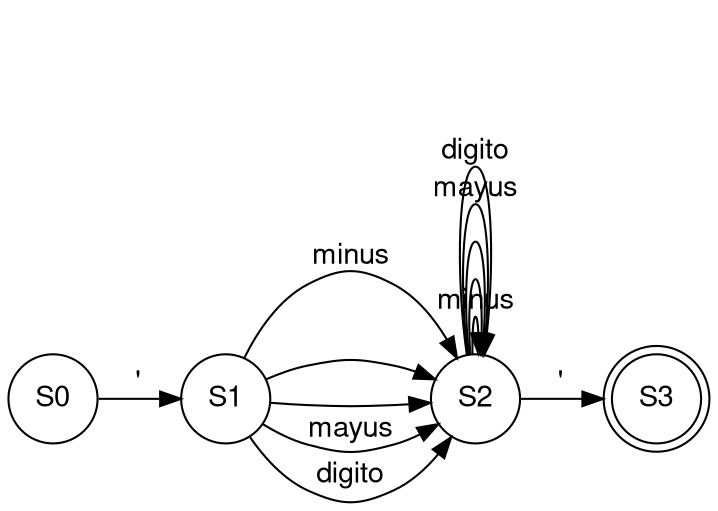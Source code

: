 digraph AFD {
fontname="Helvetica,Arial,sans-serif";
node [fontname="Helvetica,Arial,sans-serif"]
edge [fontname="Helvetica,Arial,sans-serif"]
rankdir=LR;
node [shape = doublecircle]; S3;
node [shape = circle];
S0->S1[label="\'"]
S1->S2[label="minus"]
S1->S2[label="\n"]
S1->S2[label=" "]
S1->S2[label="mayus"]
S1->S2[label="digito"]
S2->S2[label="minus"]
S2->S2[label="\n"]
S2->S2[label=" "]
S2->S3[label="\'"]
S2->S2[label="mayus"]
S2->S2[label="digito"]
}